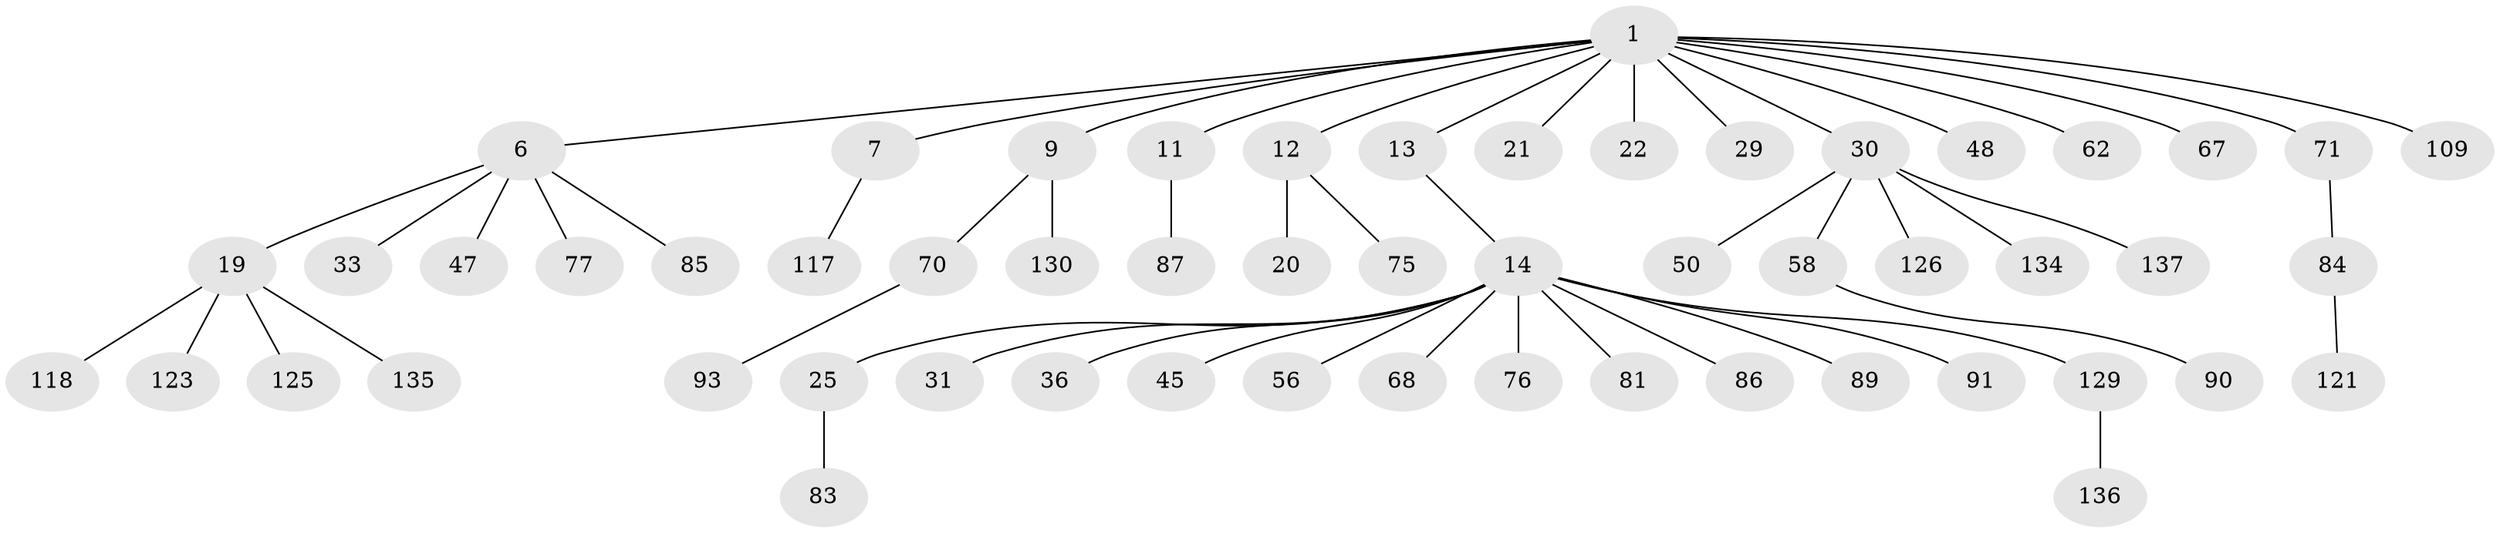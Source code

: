 // original degree distribution, {4: 0.07971014492753623, 7: 0.014492753623188406, 3: 0.06521739130434782, 5: 0.021739130434782608, 8: 0.007246376811594203, 1: 0.5072463768115942, 2: 0.2826086956521739, 6: 0.021739130434782608}
// Generated by graph-tools (version 1.1) at 2025/19/03/04/25 18:19:17]
// undirected, 55 vertices, 54 edges
graph export_dot {
graph [start="1"]
  node [color=gray90,style=filled];
  1 [super="+2+3"];
  6 [super="+65+79+103+69+8"];
  7 [super="+37+74"];
  9 [super="+10+16+98+115+51+53"];
  11 [super="+15"];
  12 [super="+114+133"];
  13 [super="+102+78"];
  14 [super="+55+43+17"];
  19 [super="+66+46+41+28+59"];
  20 [super="+96"];
  21;
  22;
  25 [super="+40"];
  29;
  30 [super="+38+42+82"];
  31 [super="+63+131"];
  33;
  36 [super="+73+52"];
  45 [super="+111+60"];
  47 [super="+54"];
  48;
  50;
  56;
  58;
  62;
  67 [super="+119"];
  68;
  70;
  71;
  75;
  76;
  77;
  81;
  83 [super="+105"];
  84 [super="+113"];
  85;
  86;
  87;
  89;
  90;
  91;
  93;
  109;
  117 [super="+138"];
  118;
  121;
  123;
  125;
  126;
  129;
  130;
  134;
  135;
  136;
  137;
  1 -- 9;
  1 -- 30;
  1 -- 48;
  1 -- 21;
  1 -- 109;
  1 -- 67;
  1 -- 6;
  1 -- 71;
  1 -- 7;
  1 -- 11;
  1 -- 12;
  1 -- 13;
  1 -- 22;
  1 -- 29;
  1 -- 62;
  6 -- 85;
  6 -- 33;
  6 -- 19;
  6 -- 77;
  6 -- 47;
  7 -- 117;
  9 -- 70;
  9 -- 130;
  11 -- 87;
  12 -- 20;
  12 -- 75;
  13 -- 14;
  14 -- 56;
  14 -- 81;
  14 -- 89;
  14 -- 91;
  14 -- 76;
  14 -- 129;
  14 -- 68;
  14 -- 36;
  14 -- 45;
  14 -- 86;
  14 -- 25;
  14 -- 31;
  19 -- 123;
  19 -- 125;
  19 -- 118;
  19 -- 135;
  25 -- 83;
  30 -- 137;
  30 -- 50;
  30 -- 126;
  30 -- 58;
  30 -- 134;
  58 -- 90;
  70 -- 93;
  71 -- 84;
  84 -- 121;
  129 -- 136;
}
